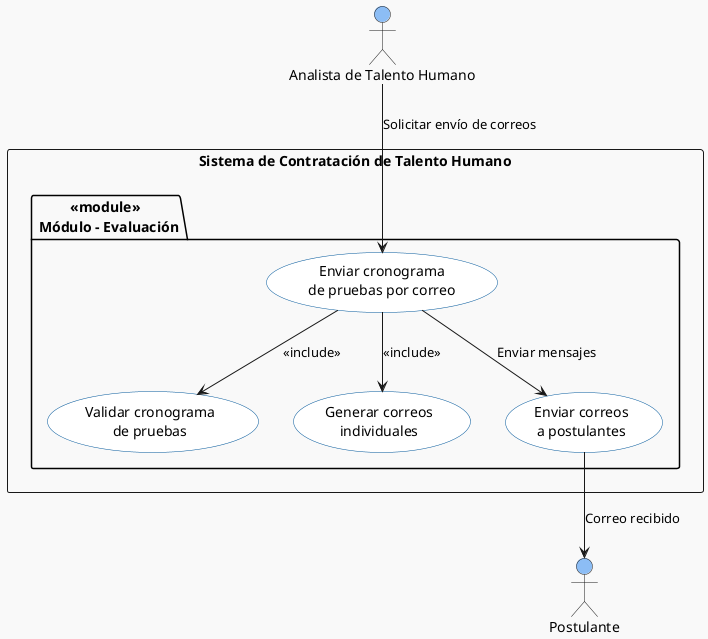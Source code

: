 @startuml
skinparam backgroundColor #F9F9F9
skinparam actorBackgroundColor #8CBDF5
skinparam usecaseBackgroundColor #FFFFFF
skinparam usecaseBorderColor #01579B

top to bottom direction

actor "Analista de Talento Humano" as ActorAnalista
actor "Postulante" as ActorPostulante

rectangle "Sistema de Contratación de Talento Humano" as Sistema {
package "<<module>> \n Módulo - Evaluación" as Módulo {

  usecase "Enviar cronograma\nde pruebas por correo" as UC09
  usecase "Validar cronograma\nde pruebas" as UC09_1
  usecase "Generar correos\nindividuales" as UC09_2
  usecase "Enviar correos\na postulantes" as UC09_3
}
}

'' Relación principal con el analista
ActorAnalista --> UC09 : "Solicitar envío de correos"

'' Relación entre el caso principal y sus dependencias
UC09 --> UC09_1 : <<include>>
UC09 --> UC09_2 : <<include>>
UC09 --> UC09_3 : "Enviar mensajes"

'' Interacción final con los postulantes
UC09_3 --> ActorPostulante : "Correo recibido"

@enduml
